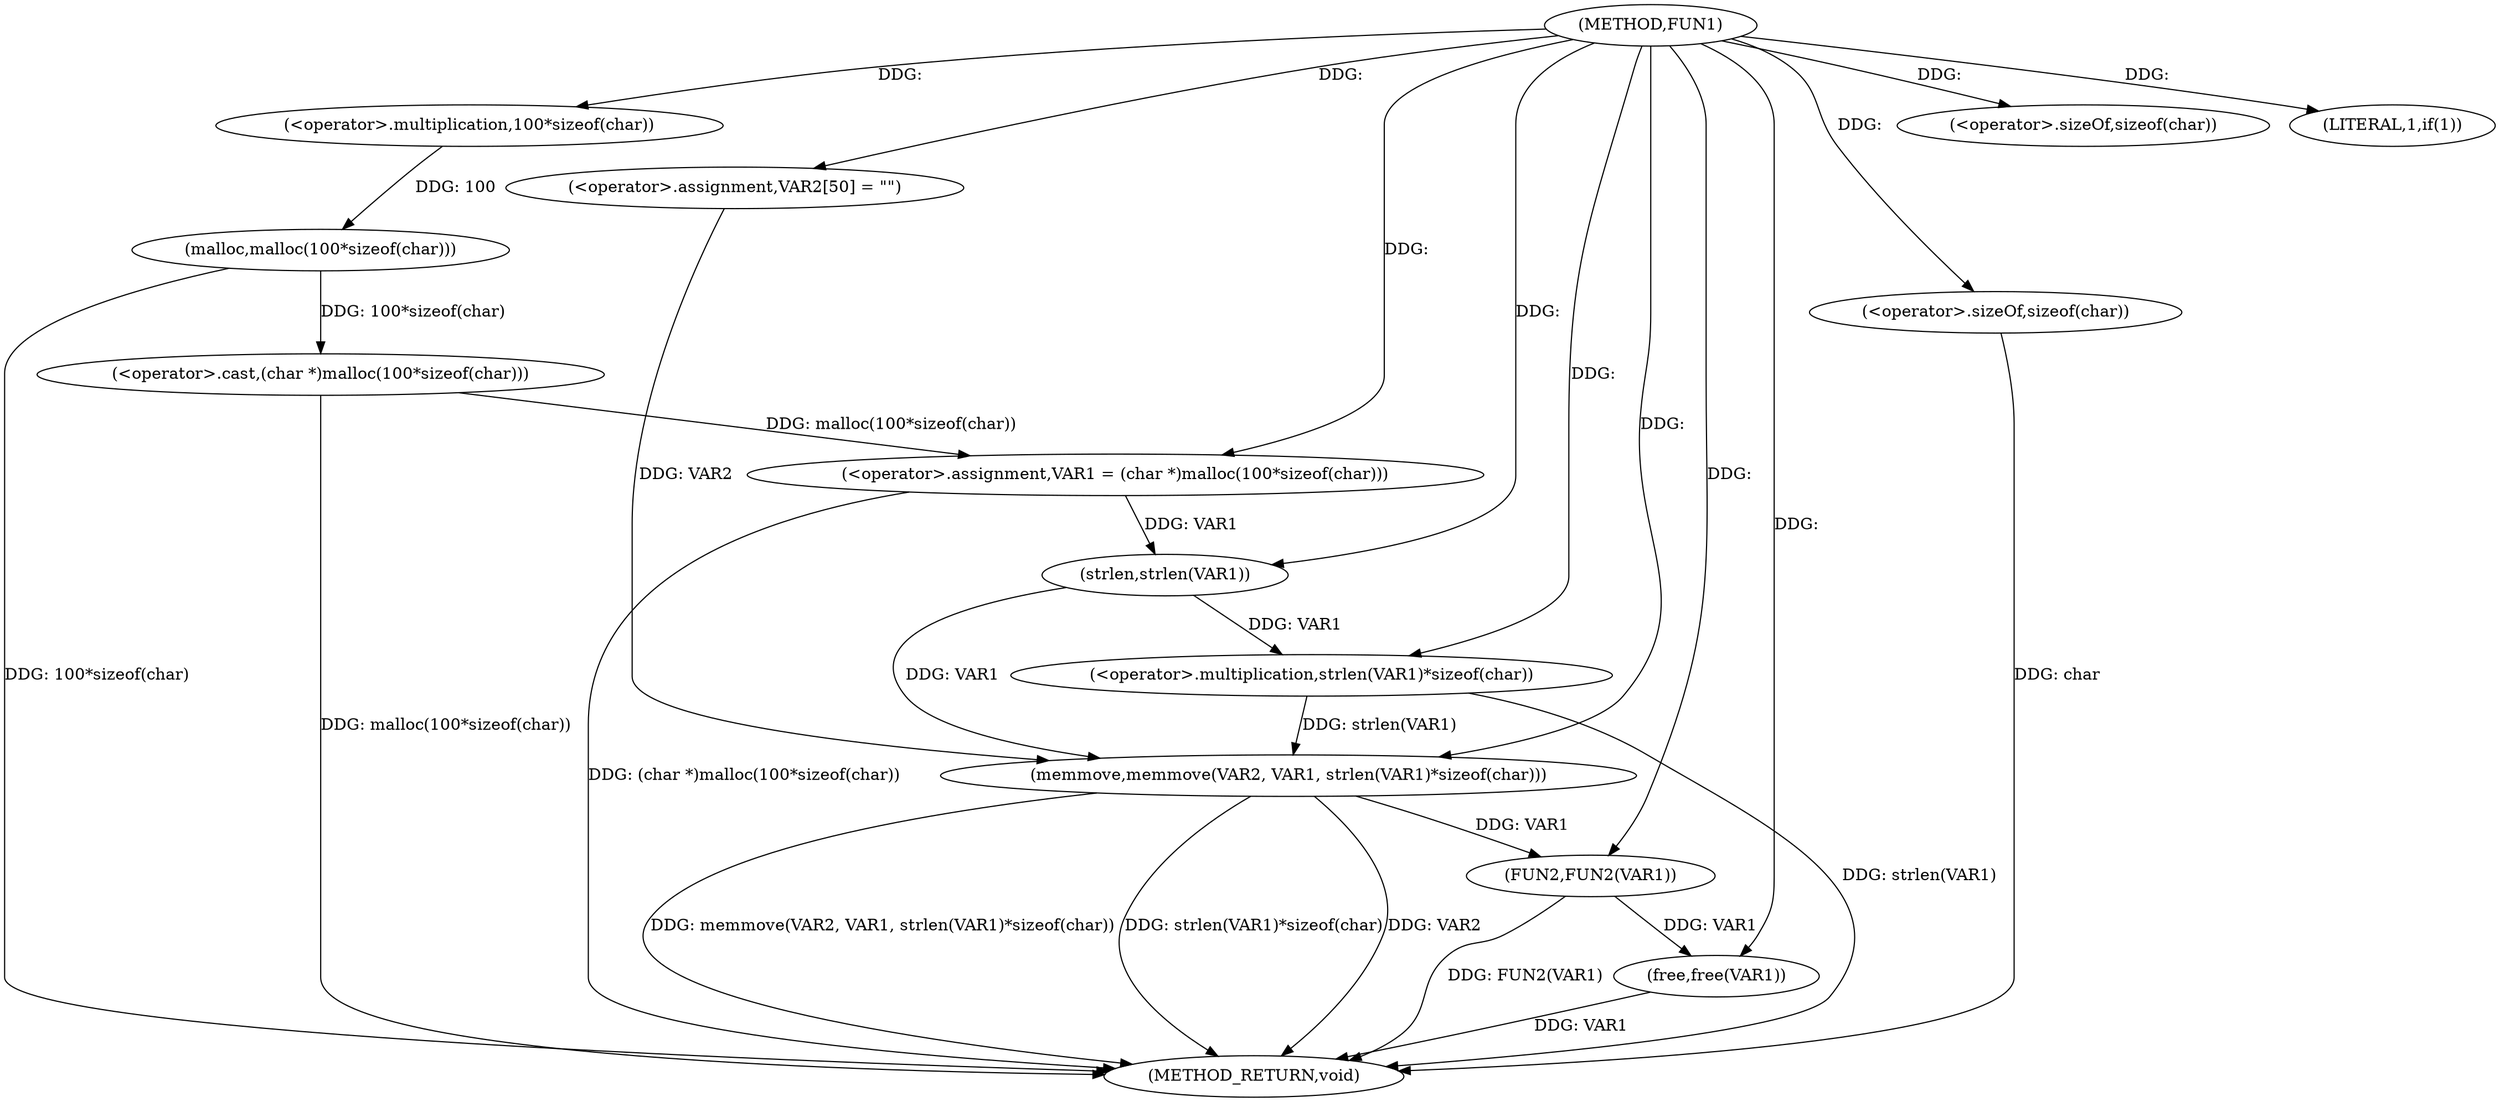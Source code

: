 digraph FUN1 {  
"1000100" [label = "(METHOD,FUN1)" ]
"1000132" [label = "(METHOD_RETURN,void)" ]
"1000103" [label = "(<operator>.assignment,VAR1 = (char *)malloc(100*sizeof(char)))" ]
"1000105" [label = "(<operator>.cast,(char *)malloc(100*sizeof(char)))" ]
"1000107" [label = "(malloc,malloc(100*sizeof(char)))" ]
"1000108" [label = "(<operator>.multiplication,100*sizeof(char))" ]
"1000110" [label = "(<operator>.sizeOf,sizeof(char))" ]
"1000113" [label = "(LITERAL,1,if(1))" ]
"1000117" [label = "(<operator>.assignment,VAR2[50] = \"\")" ]
"1000120" [label = "(memmove,memmove(VAR2, VAR1, strlen(VAR1)*sizeof(char)))" ]
"1000123" [label = "(<operator>.multiplication,strlen(VAR1)*sizeof(char))" ]
"1000124" [label = "(strlen,strlen(VAR1))" ]
"1000126" [label = "(<operator>.sizeOf,sizeof(char))" ]
"1000128" [label = "(FUN2,FUN2(VAR1))" ]
"1000130" [label = "(free,free(VAR1))" ]
  "1000107" -> "1000132"  [ label = "DDG: 100*sizeof(char)"] 
  "1000105" -> "1000132"  [ label = "DDG: malloc(100*sizeof(char))"] 
  "1000103" -> "1000132"  [ label = "DDG: (char *)malloc(100*sizeof(char))"] 
  "1000120" -> "1000132"  [ label = "DDG: strlen(VAR1)*sizeof(char)"] 
  "1000120" -> "1000132"  [ label = "DDG: VAR2"] 
  "1000126" -> "1000132"  [ label = "DDG: char"] 
  "1000120" -> "1000132"  [ label = "DDG: memmove(VAR2, VAR1, strlen(VAR1)*sizeof(char))"] 
  "1000128" -> "1000132"  [ label = "DDG: FUN2(VAR1)"] 
  "1000130" -> "1000132"  [ label = "DDG: VAR1"] 
  "1000123" -> "1000132"  [ label = "DDG: strlen(VAR1)"] 
  "1000105" -> "1000103"  [ label = "DDG: malloc(100*sizeof(char))"] 
  "1000100" -> "1000103"  [ label = "DDG: "] 
  "1000107" -> "1000105"  [ label = "DDG: 100*sizeof(char)"] 
  "1000108" -> "1000107"  [ label = "DDG: 100"] 
  "1000100" -> "1000108"  [ label = "DDG: "] 
  "1000100" -> "1000110"  [ label = "DDG: "] 
  "1000100" -> "1000113"  [ label = "DDG: "] 
  "1000100" -> "1000117"  [ label = "DDG: "] 
  "1000117" -> "1000120"  [ label = "DDG: VAR2"] 
  "1000100" -> "1000120"  [ label = "DDG: "] 
  "1000124" -> "1000120"  [ label = "DDG: VAR1"] 
  "1000123" -> "1000120"  [ label = "DDG: strlen(VAR1)"] 
  "1000124" -> "1000123"  [ label = "DDG: VAR1"] 
  "1000103" -> "1000124"  [ label = "DDG: VAR1"] 
  "1000100" -> "1000124"  [ label = "DDG: "] 
  "1000100" -> "1000123"  [ label = "DDG: "] 
  "1000100" -> "1000126"  [ label = "DDG: "] 
  "1000120" -> "1000128"  [ label = "DDG: VAR1"] 
  "1000100" -> "1000128"  [ label = "DDG: "] 
  "1000128" -> "1000130"  [ label = "DDG: VAR1"] 
  "1000100" -> "1000130"  [ label = "DDG: "] 
}
